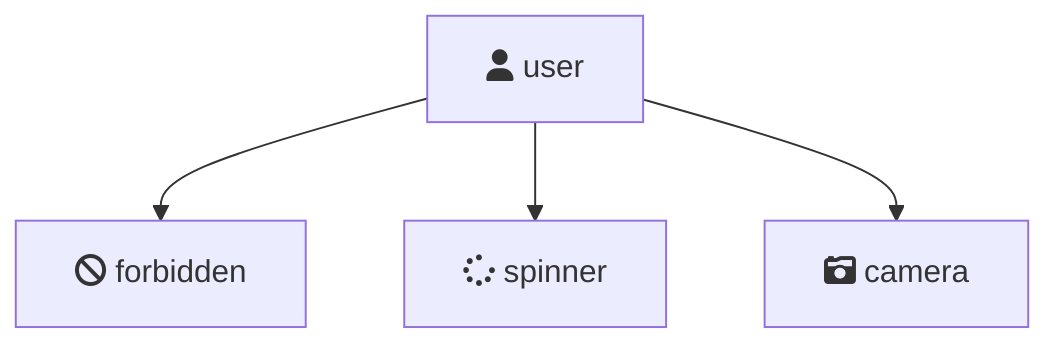 flowchart TD
    B[fa:fa-user user]
    B-->C[fa:fa-ban forbidden]
    B-->D[fa:fa-spinner spinner]
    B-->E[fa:fa-camera-retro camera]